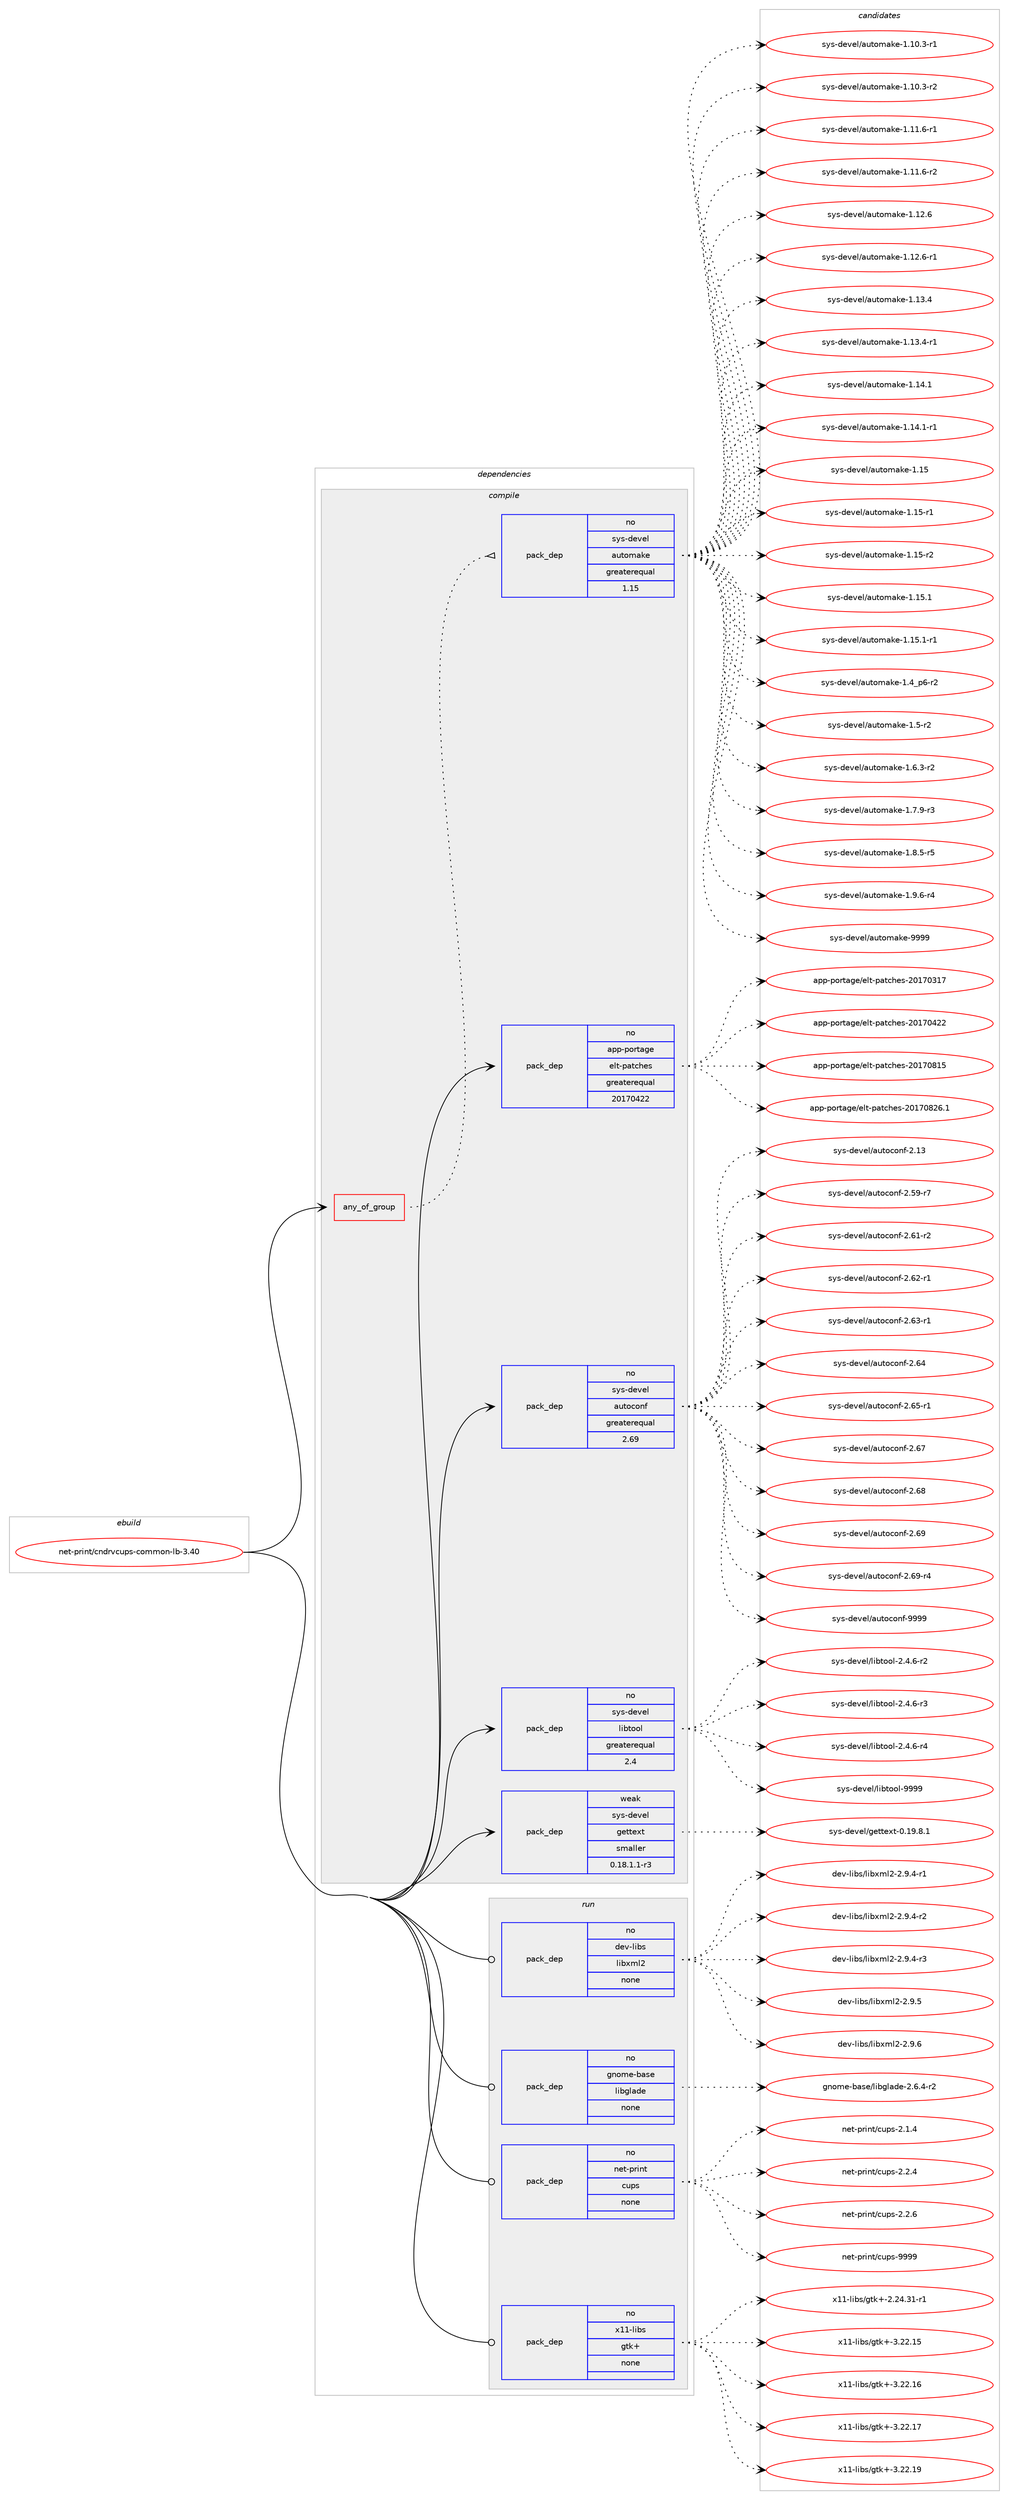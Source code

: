 digraph prolog {

# *************
# Graph options
# *************

newrank=true;
concentrate=true;
compound=true;
graph [rankdir=LR,fontname=Helvetica,fontsize=10,ranksep=1.5];#, ranksep=2.5, nodesep=0.2];
edge  [arrowhead=vee];
node  [fontname=Helvetica,fontsize=10];

# **********
# The ebuild
# **********

subgraph cluster_leftcol {
color=gray;
rank=same;
label=<<i>ebuild</i>>;
id [label="net-print/cndrvcups-common-lb-3.40", color=red, width=4, href="../net-print/cndrvcups-common-lb-3.40.svg"];
}

# ****************
# The dependencies
# ****************

subgraph cluster_midcol {
color=gray;
label=<<i>dependencies</i>>;
subgraph cluster_compile {
fillcolor="#eeeeee";
style=filled;
label=<<i>compile</i>>;
subgraph any7276 {
dependency435413 [label=<<TABLE BORDER="0" CELLBORDER="1" CELLSPACING="0" CELLPADDING="4"><TR><TD CELLPADDING="10">any_of_group</TD></TR></TABLE>>, shape=none, color=red];subgraph pack320396 {
dependency435414 [label=<<TABLE BORDER="0" CELLBORDER="1" CELLSPACING="0" CELLPADDING="4" WIDTH="220"><TR><TD ROWSPAN="6" CELLPADDING="30">pack_dep</TD></TR><TR><TD WIDTH="110">no</TD></TR><TR><TD>sys-devel</TD></TR><TR><TD>automake</TD></TR><TR><TD>greaterequal</TD></TR><TR><TD>1.15</TD></TR></TABLE>>, shape=none, color=blue];
}
dependency435413:e -> dependency435414:w [weight=20,style="dotted",arrowhead="oinv"];
}
id:e -> dependency435413:w [weight=20,style="solid",arrowhead="vee"];
subgraph pack320397 {
dependency435415 [label=<<TABLE BORDER="0" CELLBORDER="1" CELLSPACING="0" CELLPADDING="4" WIDTH="220"><TR><TD ROWSPAN="6" CELLPADDING="30">pack_dep</TD></TR><TR><TD WIDTH="110">no</TD></TR><TR><TD>app-portage</TD></TR><TR><TD>elt-patches</TD></TR><TR><TD>greaterequal</TD></TR><TR><TD>20170422</TD></TR></TABLE>>, shape=none, color=blue];
}
id:e -> dependency435415:w [weight=20,style="solid",arrowhead="vee"];
subgraph pack320398 {
dependency435416 [label=<<TABLE BORDER="0" CELLBORDER="1" CELLSPACING="0" CELLPADDING="4" WIDTH="220"><TR><TD ROWSPAN="6" CELLPADDING="30">pack_dep</TD></TR><TR><TD WIDTH="110">no</TD></TR><TR><TD>sys-devel</TD></TR><TR><TD>autoconf</TD></TR><TR><TD>greaterequal</TD></TR><TR><TD>2.69</TD></TR></TABLE>>, shape=none, color=blue];
}
id:e -> dependency435416:w [weight=20,style="solid",arrowhead="vee"];
subgraph pack320399 {
dependency435417 [label=<<TABLE BORDER="0" CELLBORDER="1" CELLSPACING="0" CELLPADDING="4" WIDTH="220"><TR><TD ROWSPAN="6" CELLPADDING="30">pack_dep</TD></TR><TR><TD WIDTH="110">no</TD></TR><TR><TD>sys-devel</TD></TR><TR><TD>libtool</TD></TR><TR><TD>greaterequal</TD></TR><TR><TD>2.4</TD></TR></TABLE>>, shape=none, color=blue];
}
id:e -> dependency435417:w [weight=20,style="solid",arrowhead="vee"];
subgraph pack320400 {
dependency435418 [label=<<TABLE BORDER="0" CELLBORDER="1" CELLSPACING="0" CELLPADDING="4" WIDTH="220"><TR><TD ROWSPAN="6" CELLPADDING="30">pack_dep</TD></TR><TR><TD WIDTH="110">weak</TD></TR><TR><TD>sys-devel</TD></TR><TR><TD>gettext</TD></TR><TR><TD>smaller</TD></TR><TR><TD>0.18.1.1-r3</TD></TR></TABLE>>, shape=none, color=blue];
}
id:e -> dependency435418:w [weight=20,style="solid",arrowhead="vee"];
}
subgraph cluster_compileandrun {
fillcolor="#eeeeee";
style=filled;
label=<<i>compile and run</i>>;
}
subgraph cluster_run {
fillcolor="#eeeeee";
style=filled;
label=<<i>run</i>>;
subgraph pack320401 {
dependency435419 [label=<<TABLE BORDER="0" CELLBORDER="1" CELLSPACING="0" CELLPADDING="4" WIDTH="220"><TR><TD ROWSPAN="6" CELLPADDING="30">pack_dep</TD></TR><TR><TD WIDTH="110">no</TD></TR><TR><TD>dev-libs</TD></TR><TR><TD>libxml2</TD></TR><TR><TD>none</TD></TR><TR><TD></TD></TR></TABLE>>, shape=none, color=blue];
}
id:e -> dependency435419:w [weight=20,style="solid",arrowhead="odot"];
subgraph pack320402 {
dependency435420 [label=<<TABLE BORDER="0" CELLBORDER="1" CELLSPACING="0" CELLPADDING="4" WIDTH="220"><TR><TD ROWSPAN="6" CELLPADDING="30">pack_dep</TD></TR><TR><TD WIDTH="110">no</TD></TR><TR><TD>gnome-base</TD></TR><TR><TD>libglade</TD></TR><TR><TD>none</TD></TR><TR><TD></TD></TR></TABLE>>, shape=none, color=blue];
}
id:e -> dependency435420:w [weight=20,style="solid",arrowhead="odot"];
subgraph pack320403 {
dependency435421 [label=<<TABLE BORDER="0" CELLBORDER="1" CELLSPACING="0" CELLPADDING="4" WIDTH="220"><TR><TD ROWSPAN="6" CELLPADDING="30">pack_dep</TD></TR><TR><TD WIDTH="110">no</TD></TR><TR><TD>net-print</TD></TR><TR><TD>cups</TD></TR><TR><TD>none</TD></TR><TR><TD></TD></TR></TABLE>>, shape=none, color=blue];
}
id:e -> dependency435421:w [weight=20,style="solid",arrowhead="odot"];
subgraph pack320404 {
dependency435422 [label=<<TABLE BORDER="0" CELLBORDER="1" CELLSPACING="0" CELLPADDING="4" WIDTH="220"><TR><TD ROWSPAN="6" CELLPADDING="30">pack_dep</TD></TR><TR><TD WIDTH="110">no</TD></TR><TR><TD>x11-libs</TD></TR><TR><TD>gtk+</TD></TR><TR><TD>none</TD></TR><TR><TD></TD></TR></TABLE>>, shape=none, color=blue];
}
id:e -> dependency435422:w [weight=20,style="solid",arrowhead="odot"];
}
}

# **************
# The candidates
# **************

subgraph cluster_choices {
rank=same;
color=gray;
label=<<i>candidates</i>>;

subgraph choice320396 {
color=black;
nodesep=1;
choice11512111545100101118101108479711711611110997107101454946494846514511449 [label="sys-devel/automake-1.10.3-r1", color=red, width=4,href="../sys-devel/automake-1.10.3-r1.svg"];
choice11512111545100101118101108479711711611110997107101454946494846514511450 [label="sys-devel/automake-1.10.3-r2", color=red, width=4,href="../sys-devel/automake-1.10.3-r2.svg"];
choice11512111545100101118101108479711711611110997107101454946494946544511449 [label="sys-devel/automake-1.11.6-r1", color=red, width=4,href="../sys-devel/automake-1.11.6-r1.svg"];
choice11512111545100101118101108479711711611110997107101454946494946544511450 [label="sys-devel/automake-1.11.6-r2", color=red, width=4,href="../sys-devel/automake-1.11.6-r2.svg"];
choice1151211154510010111810110847971171161111099710710145494649504654 [label="sys-devel/automake-1.12.6", color=red, width=4,href="../sys-devel/automake-1.12.6.svg"];
choice11512111545100101118101108479711711611110997107101454946495046544511449 [label="sys-devel/automake-1.12.6-r1", color=red, width=4,href="../sys-devel/automake-1.12.6-r1.svg"];
choice1151211154510010111810110847971171161111099710710145494649514652 [label="sys-devel/automake-1.13.4", color=red, width=4,href="../sys-devel/automake-1.13.4.svg"];
choice11512111545100101118101108479711711611110997107101454946495146524511449 [label="sys-devel/automake-1.13.4-r1", color=red, width=4,href="../sys-devel/automake-1.13.4-r1.svg"];
choice1151211154510010111810110847971171161111099710710145494649524649 [label="sys-devel/automake-1.14.1", color=red, width=4,href="../sys-devel/automake-1.14.1.svg"];
choice11512111545100101118101108479711711611110997107101454946495246494511449 [label="sys-devel/automake-1.14.1-r1", color=red, width=4,href="../sys-devel/automake-1.14.1-r1.svg"];
choice115121115451001011181011084797117116111109971071014549464953 [label="sys-devel/automake-1.15", color=red, width=4,href="../sys-devel/automake-1.15.svg"];
choice1151211154510010111810110847971171161111099710710145494649534511449 [label="sys-devel/automake-1.15-r1", color=red, width=4,href="../sys-devel/automake-1.15-r1.svg"];
choice1151211154510010111810110847971171161111099710710145494649534511450 [label="sys-devel/automake-1.15-r2", color=red, width=4,href="../sys-devel/automake-1.15-r2.svg"];
choice1151211154510010111810110847971171161111099710710145494649534649 [label="sys-devel/automake-1.15.1", color=red, width=4,href="../sys-devel/automake-1.15.1.svg"];
choice11512111545100101118101108479711711611110997107101454946495346494511449 [label="sys-devel/automake-1.15.1-r1", color=red, width=4,href="../sys-devel/automake-1.15.1-r1.svg"];
choice115121115451001011181011084797117116111109971071014549465295112544511450 [label="sys-devel/automake-1.4_p6-r2", color=red, width=4,href="../sys-devel/automake-1.4_p6-r2.svg"];
choice11512111545100101118101108479711711611110997107101454946534511450 [label="sys-devel/automake-1.5-r2", color=red, width=4,href="../sys-devel/automake-1.5-r2.svg"];
choice115121115451001011181011084797117116111109971071014549465446514511450 [label="sys-devel/automake-1.6.3-r2", color=red, width=4,href="../sys-devel/automake-1.6.3-r2.svg"];
choice115121115451001011181011084797117116111109971071014549465546574511451 [label="sys-devel/automake-1.7.9-r3", color=red, width=4,href="../sys-devel/automake-1.7.9-r3.svg"];
choice115121115451001011181011084797117116111109971071014549465646534511453 [label="sys-devel/automake-1.8.5-r5", color=red, width=4,href="../sys-devel/automake-1.8.5-r5.svg"];
choice115121115451001011181011084797117116111109971071014549465746544511452 [label="sys-devel/automake-1.9.6-r4", color=red, width=4,href="../sys-devel/automake-1.9.6-r4.svg"];
choice115121115451001011181011084797117116111109971071014557575757 [label="sys-devel/automake-9999", color=red, width=4,href="../sys-devel/automake-9999.svg"];
dependency435414:e -> choice11512111545100101118101108479711711611110997107101454946494846514511449:w [style=dotted,weight="100"];
dependency435414:e -> choice11512111545100101118101108479711711611110997107101454946494846514511450:w [style=dotted,weight="100"];
dependency435414:e -> choice11512111545100101118101108479711711611110997107101454946494946544511449:w [style=dotted,weight="100"];
dependency435414:e -> choice11512111545100101118101108479711711611110997107101454946494946544511450:w [style=dotted,weight="100"];
dependency435414:e -> choice1151211154510010111810110847971171161111099710710145494649504654:w [style=dotted,weight="100"];
dependency435414:e -> choice11512111545100101118101108479711711611110997107101454946495046544511449:w [style=dotted,weight="100"];
dependency435414:e -> choice1151211154510010111810110847971171161111099710710145494649514652:w [style=dotted,weight="100"];
dependency435414:e -> choice11512111545100101118101108479711711611110997107101454946495146524511449:w [style=dotted,weight="100"];
dependency435414:e -> choice1151211154510010111810110847971171161111099710710145494649524649:w [style=dotted,weight="100"];
dependency435414:e -> choice11512111545100101118101108479711711611110997107101454946495246494511449:w [style=dotted,weight="100"];
dependency435414:e -> choice115121115451001011181011084797117116111109971071014549464953:w [style=dotted,weight="100"];
dependency435414:e -> choice1151211154510010111810110847971171161111099710710145494649534511449:w [style=dotted,weight="100"];
dependency435414:e -> choice1151211154510010111810110847971171161111099710710145494649534511450:w [style=dotted,weight="100"];
dependency435414:e -> choice1151211154510010111810110847971171161111099710710145494649534649:w [style=dotted,weight="100"];
dependency435414:e -> choice11512111545100101118101108479711711611110997107101454946495346494511449:w [style=dotted,weight="100"];
dependency435414:e -> choice115121115451001011181011084797117116111109971071014549465295112544511450:w [style=dotted,weight="100"];
dependency435414:e -> choice11512111545100101118101108479711711611110997107101454946534511450:w [style=dotted,weight="100"];
dependency435414:e -> choice115121115451001011181011084797117116111109971071014549465446514511450:w [style=dotted,weight="100"];
dependency435414:e -> choice115121115451001011181011084797117116111109971071014549465546574511451:w [style=dotted,weight="100"];
dependency435414:e -> choice115121115451001011181011084797117116111109971071014549465646534511453:w [style=dotted,weight="100"];
dependency435414:e -> choice115121115451001011181011084797117116111109971071014549465746544511452:w [style=dotted,weight="100"];
dependency435414:e -> choice115121115451001011181011084797117116111109971071014557575757:w [style=dotted,weight="100"];
}
subgraph choice320397 {
color=black;
nodesep=1;
choice97112112451121111141169710310147101108116451129711699104101115455048495548514955 [label="app-portage/elt-patches-20170317", color=red, width=4,href="../app-portage/elt-patches-20170317.svg"];
choice97112112451121111141169710310147101108116451129711699104101115455048495548525050 [label="app-portage/elt-patches-20170422", color=red, width=4,href="../app-portage/elt-patches-20170422.svg"];
choice97112112451121111141169710310147101108116451129711699104101115455048495548564953 [label="app-portage/elt-patches-20170815", color=red, width=4,href="../app-portage/elt-patches-20170815.svg"];
choice971121124511211111411697103101471011081164511297116991041011154550484955485650544649 [label="app-portage/elt-patches-20170826.1", color=red, width=4,href="../app-portage/elt-patches-20170826.1.svg"];
dependency435415:e -> choice97112112451121111141169710310147101108116451129711699104101115455048495548514955:w [style=dotted,weight="100"];
dependency435415:e -> choice97112112451121111141169710310147101108116451129711699104101115455048495548525050:w [style=dotted,weight="100"];
dependency435415:e -> choice97112112451121111141169710310147101108116451129711699104101115455048495548564953:w [style=dotted,weight="100"];
dependency435415:e -> choice971121124511211111411697103101471011081164511297116991041011154550484955485650544649:w [style=dotted,weight="100"];
}
subgraph choice320398 {
color=black;
nodesep=1;
choice115121115451001011181011084797117116111991111101024550464951 [label="sys-devel/autoconf-2.13", color=red, width=4,href="../sys-devel/autoconf-2.13.svg"];
choice1151211154510010111810110847971171161119911111010245504653574511455 [label="sys-devel/autoconf-2.59-r7", color=red, width=4,href="../sys-devel/autoconf-2.59-r7.svg"];
choice1151211154510010111810110847971171161119911111010245504654494511450 [label="sys-devel/autoconf-2.61-r2", color=red, width=4,href="../sys-devel/autoconf-2.61-r2.svg"];
choice1151211154510010111810110847971171161119911111010245504654504511449 [label="sys-devel/autoconf-2.62-r1", color=red, width=4,href="../sys-devel/autoconf-2.62-r1.svg"];
choice1151211154510010111810110847971171161119911111010245504654514511449 [label="sys-devel/autoconf-2.63-r1", color=red, width=4,href="../sys-devel/autoconf-2.63-r1.svg"];
choice115121115451001011181011084797117116111991111101024550465452 [label="sys-devel/autoconf-2.64", color=red, width=4,href="../sys-devel/autoconf-2.64.svg"];
choice1151211154510010111810110847971171161119911111010245504654534511449 [label="sys-devel/autoconf-2.65-r1", color=red, width=4,href="../sys-devel/autoconf-2.65-r1.svg"];
choice115121115451001011181011084797117116111991111101024550465455 [label="sys-devel/autoconf-2.67", color=red, width=4,href="../sys-devel/autoconf-2.67.svg"];
choice115121115451001011181011084797117116111991111101024550465456 [label="sys-devel/autoconf-2.68", color=red, width=4,href="../sys-devel/autoconf-2.68.svg"];
choice115121115451001011181011084797117116111991111101024550465457 [label="sys-devel/autoconf-2.69", color=red, width=4,href="../sys-devel/autoconf-2.69.svg"];
choice1151211154510010111810110847971171161119911111010245504654574511452 [label="sys-devel/autoconf-2.69-r4", color=red, width=4,href="../sys-devel/autoconf-2.69-r4.svg"];
choice115121115451001011181011084797117116111991111101024557575757 [label="sys-devel/autoconf-9999", color=red, width=4,href="../sys-devel/autoconf-9999.svg"];
dependency435416:e -> choice115121115451001011181011084797117116111991111101024550464951:w [style=dotted,weight="100"];
dependency435416:e -> choice1151211154510010111810110847971171161119911111010245504653574511455:w [style=dotted,weight="100"];
dependency435416:e -> choice1151211154510010111810110847971171161119911111010245504654494511450:w [style=dotted,weight="100"];
dependency435416:e -> choice1151211154510010111810110847971171161119911111010245504654504511449:w [style=dotted,weight="100"];
dependency435416:e -> choice1151211154510010111810110847971171161119911111010245504654514511449:w [style=dotted,weight="100"];
dependency435416:e -> choice115121115451001011181011084797117116111991111101024550465452:w [style=dotted,weight="100"];
dependency435416:e -> choice1151211154510010111810110847971171161119911111010245504654534511449:w [style=dotted,weight="100"];
dependency435416:e -> choice115121115451001011181011084797117116111991111101024550465455:w [style=dotted,weight="100"];
dependency435416:e -> choice115121115451001011181011084797117116111991111101024550465456:w [style=dotted,weight="100"];
dependency435416:e -> choice115121115451001011181011084797117116111991111101024550465457:w [style=dotted,weight="100"];
dependency435416:e -> choice1151211154510010111810110847971171161119911111010245504654574511452:w [style=dotted,weight="100"];
dependency435416:e -> choice115121115451001011181011084797117116111991111101024557575757:w [style=dotted,weight="100"];
}
subgraph choice320399 {
color=black;
nodesep=1;
choice1151211154510010111810110847108105981161111111084550465246544511450 [label="sys-devel/libtool-2.4.6-r2", color=red, width=4,href="../sys-devel/libtool-2.4.6-r2.svg"];
choice1151211154510010111810110847108105981161111111084550465246544511451 [label="sys-devel/libtool-2.4.6-r3", color=red, width=4,href="../sys-devel/libtool-2.4.6-r3.svg"];
choice1151211154510010111810110847108105981161111111084550465246544511452 [label="sys-devel/libtool-2.4.6-r4", color=red, width=4,href="../sys-devel/libtool-2.4.6-r4.svg"];
choice1151211154510010111810110847108105981161111111084557575757 [label="sys-devel/libtool-9999", color=red, width=4,href="../sys-devel/libtool-9999.svg"];
dependency435417:e -> choice1151211154510010111810110847108105981161111111084550465246544511450:w [style=dotted,weight="100"];
dependency435417:e -> choice1151211154510010111810110847108105981161111111084550465246544511451:w [style=dotted,weight="100"];
dependency435417:e -> choice1151211154510010111810110847108105981161111111084550465246544511452:w [style=dotted,weight="100"];
dependency435417:e -> choice1151211154510010111810110847108105981161111111084557575757:w [style=dotted,weight="100"];
}
subgraph choice320400 {
color=black;
nodesep=1;
choice1151211154510010111810110847103101116116101120116454846495746564649 [label="sys-devel/gettext-0.19.8.1", color=red, width=4,href="../sys-devel/gettext-0.19.8.1.svg"];
dependency435418:e -> choice1151211154510010111810110847103101116116101120116454846495746564649:w [style=dotted,weight="100"];
}
subgraph choice320401 {
color=black;
nodesep=1;
choice10010111845108105981154710810598120109108504550465746524511449 [label="dev-libs/libxml2-2.9.4-r1", color=red, width=4,href="../dev-libs/libxml2-2.9.4-r1.svg"];
choice10010111845108105981154710810598120109108504550465746524511450 [label="dev-libs/libxml2-2.9.4-r2", color=red, width=4,href="../dev-libs/libxml2-2.9.4-r2.svg"];
choice10010111845108105981154710810598120109108504550465746524511451 [label="dev-libs/libxml2-2.9.4-r3", color=red, width=4,href="../dev-libs/libxml2-2.9.4-r3.svg"];
choice1001011184510810598115471081059812010910850455046574653 [label="dev-libs/libxml2-2.9.5", color=red, width=4,href="../dev-libs/libxml2-2.9.5.svg"];
choice1001011184510810598115471081059812010910850455046574654 [label="dev-libs/libxml2-2.9.6", color=red, width=4,href="../dev-libs/libxml2-2.9.6.svg"];
dependency435419:e -> choice10010111845108105981154710810598120109108504550465746524511449:w [style=dotted,weight="100"];
dependency435419:e -> choice10010111845108105981154710810598120109108504550465746524511450:w [style=dotted,weight="100"];
dependency435419:e -> choice10010111845108105981154710810598120109108504550465746524511451:w [style=dotted,weight="100"];
dependency435419:e -> choice1001011184510810598115471081059812010910850455046574653:w [style=dotted,weight="100"];
dependency435419:e -> choice1001011184510810598115471081059812010910850455046574654:w [style=dotted,weight="100"];
}
subgraph choice320402 {
color=black;
nodesep=1;
choice1031101111091014598971151014710810598103108971001014550465446524511450 [label="gnome-base/libglade-2.6.4-r2", color=red, width=4,href="../gnome-base/libglade-2.6.4-r2.svg"];
dependency435420:e -> choice1031101111091014598971151014710810598103108971001014550465446524511450:w [style=dotted,weight="100"];
}
subgraph choice320403 {
color=black;
nodesep=1;
choice110101116451121141051101164799117112115455046494652 [label="net-print/cups-2.1.4", color=red, width=4,href="../net-print/cups-2.1.4.svg"];
choice110101116451121141051101164799117112115455046504652 [label="net-print/cups-2.2.4", color=red, width=4,href="../net-print/cups-2.2.4.svg"];
choice110101116451121141051101164799117112115455046504654 [label="net-print/cups-2.2.6", color=red, width=4,href="../net-print/cups-2.2.6.svg"];
choice1101011164511211410511011647991171121154557575757 [label="net-print/cups-9999", color=red, width=4,href="../net-print/cups-9999.svg"];
dependency435421:e -> choice110101116451121141051101164799117112115455046494652:w [style=dotted,weight="100"];
dependency435421:e -> choice110101116451121141051101164799117112115455046504652:w [style=dotted,weight="100"];
dependency435421:e -> choice110101116451121141051101164799117112115455046504654:w [style=dotted,weight="100"];
dependency435421:e -> choice1101011164511211410511011647991171121154557575757:w [style=dotted,weight="100"];
}
subgraph choice320404 {
color=black;
nodesep=1;
choice12049494510810598115471031161074345504650524651494511449 [label="x11-libs/gtk+-2.24.31-r1", color=red, width=4,href="../x11-libs/gtk+-2.24.31-r1.svg"];
choice1204949451081059811547103116107434551465050464953 [label="x11-libs/gtk+-3.22.15", color=red, width=4,href="../x11-libs/gtk+-3.22.15.svg"];
choice1204949451081059811547103116107434551465050464954 [label="x11-libs/gtk+-3.22.16", color=red, width=4,href="../x11-libs/gtk+-3.22.16.svg"];
choice1204949451081059811547103116107434551465050464955 [label="x11-libs/gtk+-3.22.17", color=red, width=4,href="../x11-libs/gtk+-3.22.17.svg"];
choice1204949451081059811547103116107434551465050464957 [label="x11-libs/gtk+-3.22.19", color=red, width=4,href="../x11-libs/gtk+-3.22.19.svg"];
dependency435422:e -> choice12049494510810598115471031161074345504650524651494511449:w [style=dotted,weight="100"];
dependency435422:e -> choice1204949451081059811547103116107434551465050464953:w [style=dotted,weight="100"];
dependency435422:e -> choice1204949451081059811547103116107434551465050464954:w [style=dotted,weight="100"];
dependency435422:e -> choice1204949451081059811547103116107434551465050464955:w [style=dotted,weight="100"];
dependency435422:e -> choice1204949451081059811547103116107434551465050464957:w [style=dotted,weight="100"];
}
}

}
